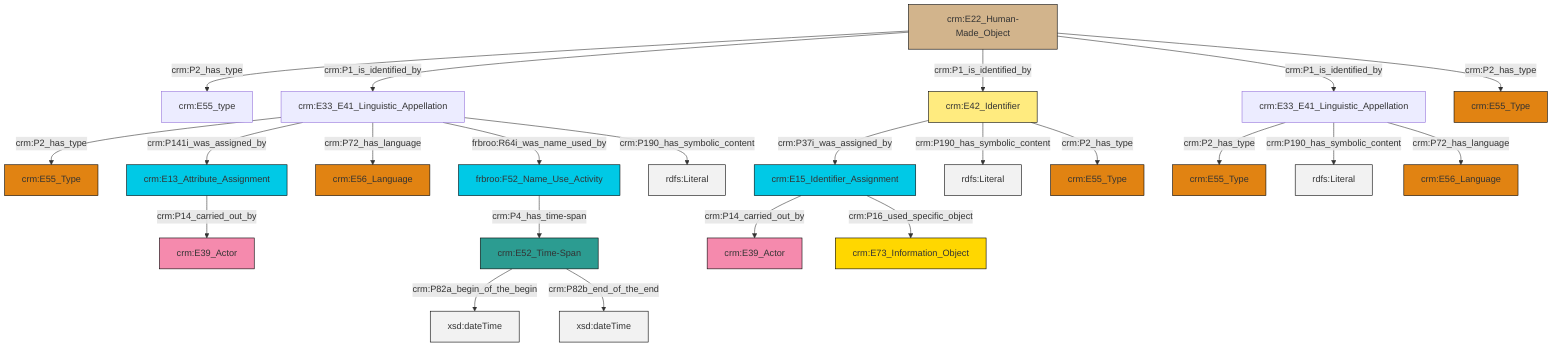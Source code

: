 graph TD
classDef Literal fill:#f2f2f2,stroke:#000000;
classDef CRM_Entity fill:#FFFFFF,stroke:#000000;
classDef Temporal_Entity fill:#00C9E6, stroke:#000000;
classDef Type fill:#E18312, stroke:#000000;
classDef Time-Span fill:#2C9C91, stroke:#000000;
classDef Appellation fill:#FFEB7F, stroke:#000000;
classDef Place fill:#008836, stroke:#000000;
classDef Persistent_Item fill:#B266B2, stroke:#000000;
classDef Conceptual_Object fill:#FFD700, stroke:#000000;
classDef Physical_Thing fill:#D2B48C, stroke:#000000;
classDef Actor fill:#f58aad, stroke:#000000;
classDef PC_Classes fill:#4ce600, stroke:#000000;
classDef Multi fill:#cccccc,stroke:#000000;

2["crm:E33_E41_Linguistic_Appellation"]:::Default -->|crm:P2_has_type| 3["crm:E55_Type"]:::Type
2["crm:E33_E41_Linguistic_Appellation"]:::Default -->|crm:P141i_was_assigned_by| 4["crm:E13_Attribute_Assignment"]:::Temporal_Entity
5["crm:E52_Time-Span"]:::Time-Span -->|crm:P82a_begin_of_the_begin| 6[xsd:dateTime]:::Literal
2["crm:E33_E41_Linguistic_Appellation"]:::Default -->|crm:P72_has_language| 13["crm:E56_Language"]:::Type
7["crm:E33_E41_Linguistic_Appellation"]:::Default -->|crm:P2_has_type| 9["crm:E55_Type"]:::Type
2["crm:E33_E41_Linguistic_Appellation"]:::Default -->|frbroo:R64i_was_name_used_by| 15["frbroo:F52_Name_Use_Activity"]:::Temporal_Entity
17["crm:E22_Human-Made_Object"]:::Physical_Thing -->|crm:P2_has_type| 18["crm:E55_type"]:::Default
15["frbroo:F52_Name_Use_Activity"]:::Temporal_Entity -->|crm:P4_has_time-span| 5["crm:E52_Time-Span"]:::Time-Span
11["crm:E15_Identifier_Assignment"]:::Temporal_Entity -->|crm:P14_carried_out_by| 19["crm:E39_Actor"]:::Actor
22["crm:E42_Identifier"]:::Appellation -->|crm:P37i_was_assigned_by| 11["crm:E15_Identifier_Assignment"]:::Temporal_Entity
17["crm:E22_Human-Made_Object"]:::Physical_Thing -->|crm:P1_is_identified_by| 2["crm:E33_E41_Linguistic_Appellation"]:::Default
22["crm:E42_Identifier"]:::Appellation -->|crm:P190_has_symbolic_content| 26[rdfs:Literal]:::Literal
7["crm:E33_E41_Linguistic_Appellation"]:::Default -->|crm:P190_has_symbolic_content| 27[rdfs:Literal]:::Literal
2["crm:E33_E41_Linguistic_Appellation"]:::Default -->|crm:P190_has_symbolic_content| 30[rdfs:Literal]:::Literal
7["crm:E33_E41_Linguistic_Appellation"]:::Default -->|crm:P72_has_language| 32["crm:E56_Language"]:::Type
11["crm:E15_Identifier_Assignment"]:::Temporal_Entity -->|crm:P16_used_specific_object| 0["crm:E73_Information_Object"]:::Conceptual_Object
17["crm:E22_Human-Made_Object"]:::Physical_Thing -->|crm:P1_is_identified_by| 22["crm:E42_Identifier"]:::Appellation
17["crm:E22_Human-Made_Object"]:::Physical_Thing -->|crm:P1_is_identified_by| 7["crm:E33_E41_Linguistic_Appellation"]:::Default
5["crm:E52_Time-Span"]:::Time-Span -->|crm:P82b_end_of_the_end| 40[xsd:dateTime]:::Literal
22["crm:E42_Identifier"]:::Appellation -->|crm:P2_has_type| 24["crm:E55_Type"]:::Type
4["crm:E13_Attribute_Assignment"]:::Temporal_Entity -->|crm:P14_carried_out_by| 33["crm:E39_Actor"]:::Actor
17["crm:E22_Human-Made_Object"]:::Physical_Thing -->|crm:P2_has_type| 35["crm:E55_Type"]:::Type